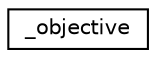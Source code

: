 digraph "Graphical Class Hierarchy"
{
  edge [fontname="Helvetica",fontsize="10",labelfontname="Helvetica",labelfontsize="10"];
  node [fontname="Helvetica",fontsize="10",shape=record];
  rankdir="LR";
  Node0 [label="_objective",height=0.2,width=0.4,color="black", fillcolor="white", style="filled",URL="$struct__objective.html"];
}
